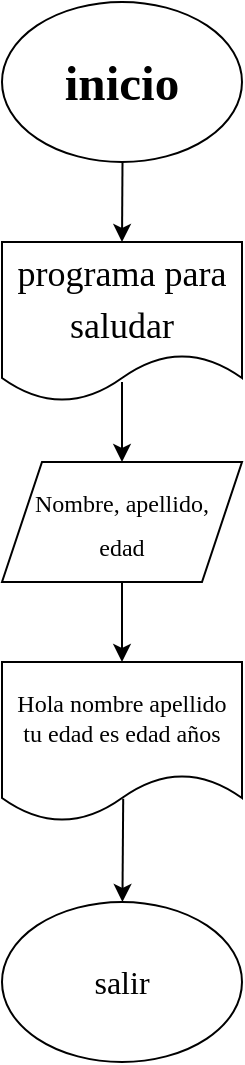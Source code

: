 <mxfile>
    <diagram id="Fdt4Gc0Zew-jdnWT6UXP" name="Page-1">
        <mxGraphModel dx="947" dy="322" grid="1" gridSize="10" guides="1" tooltips="1" connect="1" arrows="1" fold="1" page="1" pageScale="1" pageWidth="850" pageHeight="1100" math="0" shadow="0">
            <root>
                <mxCell id="0"/>
                <mxCell id="1" parent="0"/>
                <mxCell id="6" style="edgeStyle=none;html=1;entryX=0.5;entryY=0;entryDx=0;entryDy=0;fontFamily=Verdana;fontSize=21;" edge="1" parent="1" source="4" target="5">
                    <mxGeometry relative="1" as="geometry"/>
                </mxCell>
                <mxCell id="4" value="&lt;h3&gt;&lt;b&gt;&lt;font face=&quot;Verdana&quot;&gt;inicio&lt;/font&gt;&lt;/b&gt;&lt;/h3&gt;" style="ellipse;whiteSpace=wrap;html=1;fontSize=21;" vertex="1" parent="1">
                    <mxGeometry x="320" y="90" width="120" height="80" as="geometry"/>
                </mxCell>
                <mxCell id="9" style="edgeStyle=none;html=1;entryX=0.5;entryY=0;entryDx=0;entryDy=0;fontFamily=Verdana;fontSize=18;exitX=0.5;exitY=0.875;exitDx=0;exitDy=0;exitPerimeter=0;" edge="1" parent="1" source="5" target="8">
                    <mxGeometry relative="1" as="geometry">
                        <mxPoint x="380" y="290" as="sourcePoint"/>
                    </mxGeometry>
                </mxCell>
                <mxCell id="5" value="&lt;font style=&quot;font-size: 18px;&quot;&gt;programa para saludar&lt;/font&gt;" style="shape=document;whiteSpace=wrap;html=1;boundedLbl=1;fontFamily=Verdana;fontSize=21;" vertex="1" parent="1">
                    <mxGeometry x="320" y="210" width="120" height="80" as="geometry"/>
                </mxCell>
                <mxCell id="11" style="edgeStyle=none;html=1;entryX=0.5;entryY=0;entryDx=0;entryDy=0;fontFamily=Verdana;fontSize=12;" edge="1" parent="1" source="8" target="10">
                    <mxGeometry relative="1" as="geometry"/>
                </mxCell>
                <mxCell id="8" value="&lt;font style=&quot;font-size: 12px;&quot;&gt;Nombre, apellido, &lt;br&gt;edad&lt;/font&gt;" style="shape=parallelogram;perimeter=parallelogramPerimeter;whiteSpace=wrap;html=1;fixedSize=1;fontFamily=Verdana;fontSize=18;" vertex="1" parent="1">
                    <mxGeometry x="320" y="320" width="120" height="60" as="geometry"/>
                </mxCell>
                <mxCell id="13" style="edgeStyle=none;html=1;fontFamily=Verdana;fontSize=12;exitX=0.505;exitY=0.855;exitDx=0;exitDy=0;exitPerimeter=0;" edge="1" parent="1" source="10" target="12">
                    <mxGeometry relative="1" as="geometry"/>
                </mxCell>
                <mxCell id="10" value="Hola nombre apellido&lt;br&gt;tu edad es edad años" style="shape=document;whiteSpace=wrap;html=1;boundedLbl=1;fontFamily=Verdana;fontSize=12;" vertex="1" parent="1">
                    <mxGeometry x="320" y="420" width="120" height="80" as="geometry"/>
                </mxCell>
                <mxCell id="12" value="&lt;font style=&quot;font-size: 16px;&quot;&gt;salir&lt;/font&gt;" style="ellipse;whiteSpace=wrap;html=1;fontFamily=Verdana;fontSize=12;" vertex="1" parent="1">
                    <mxGeometry x="320" y="540" width="120" height="80" as="geometry"/>
                </mxCell>
            </root>
        </mxGraphModel>
    </diagram>
</mxfile>